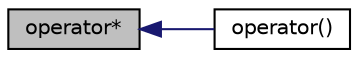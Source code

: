 digraph "operator*"
{
  bgcolor="transparent";
  edge [fontname="Helvetica",fontsize="10",labelfontname="Helvetica",labelfontsize="10"];
  node [fontname="Helvetica",fontsize="10",shape=record];
  rankdir="LR";
  Node97 [label="operator*",height=0.2,width=0.4,color="black", fillcolor="grey75", style="filled", fontcolor="black"];
  Node97 -> Node98 [dir="back",color="midnightblue",fontsize="10",style="solid",fontname="Helvetica"];
  Node98 [label="operator()",height=0.2,width=0.4,color="black",URL="$a26789.html#a7b5ed0a035c7c551b23cdd519bafc856",tooltip="Dereference the iterator and return. "];
}
